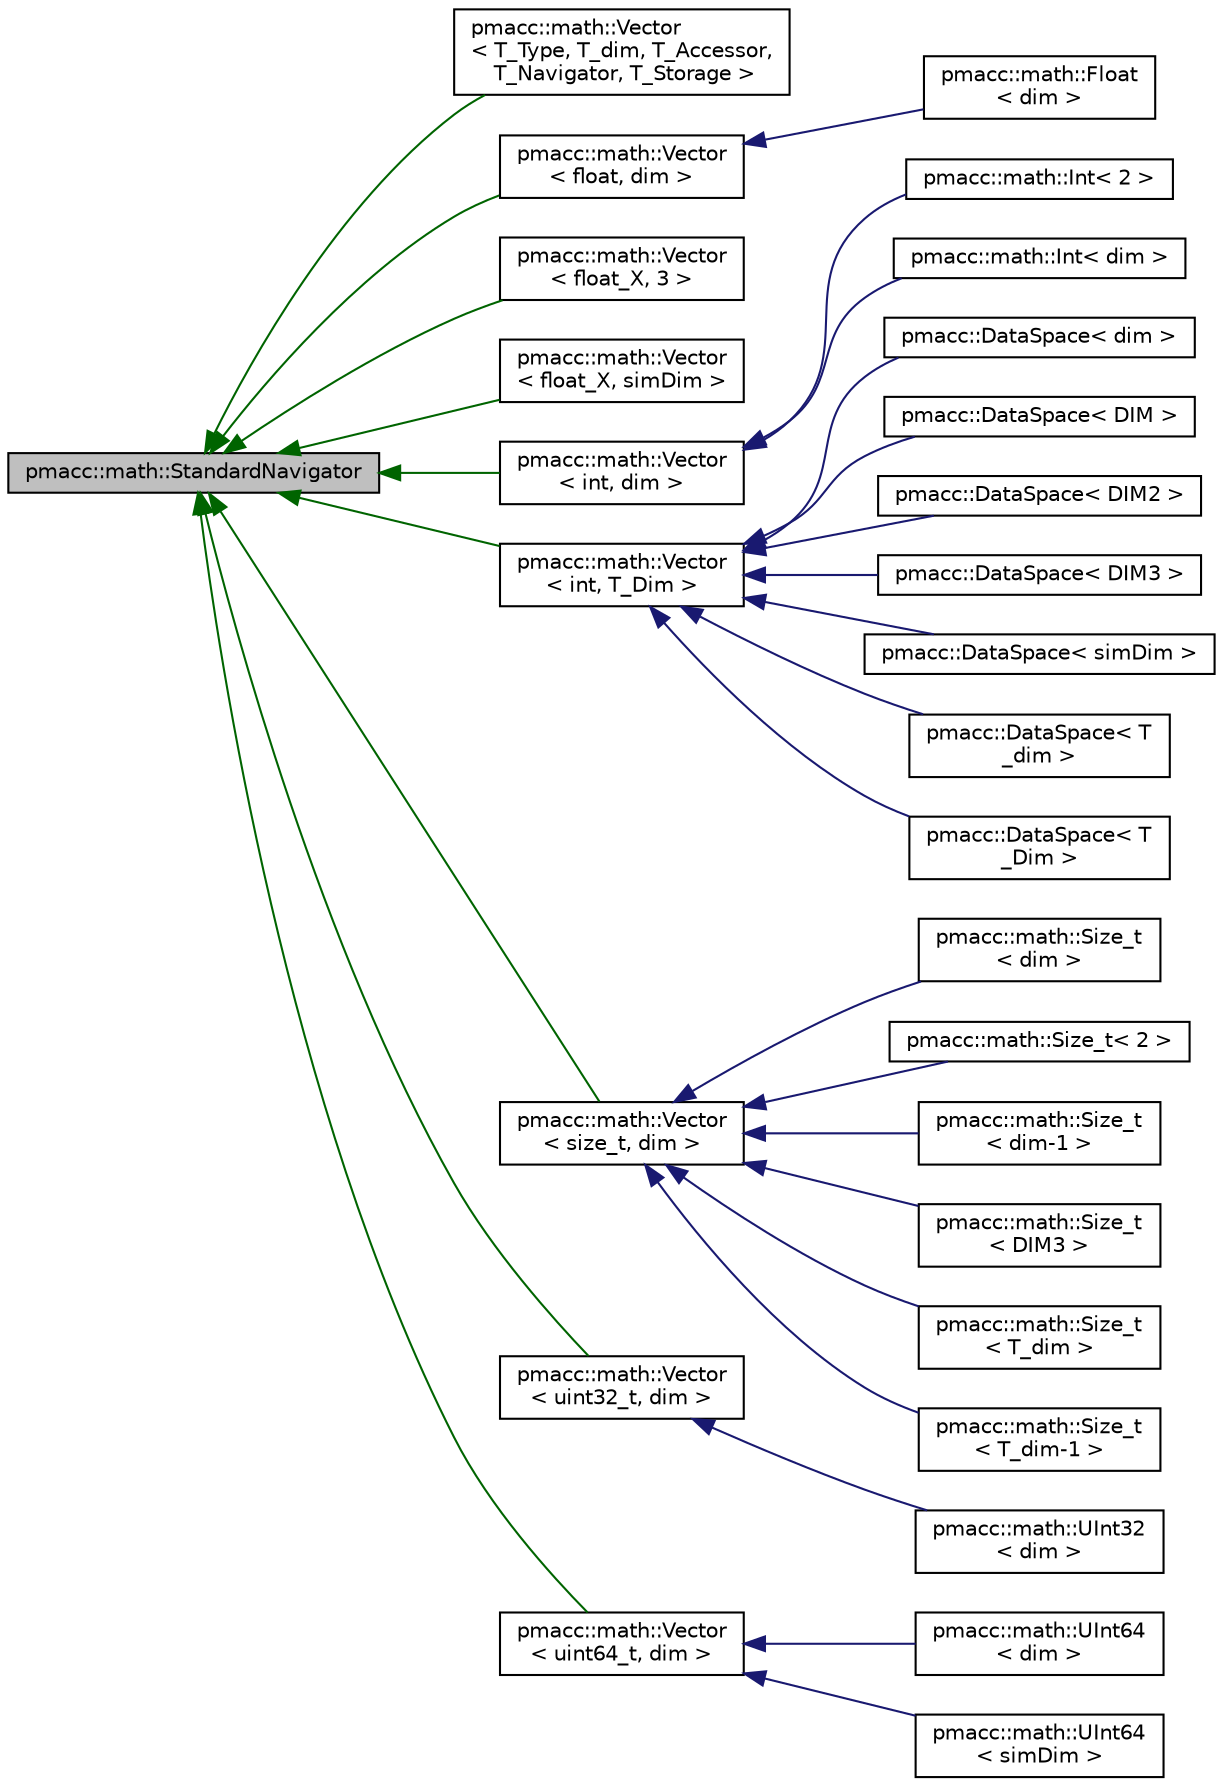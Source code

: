 digraph "pmacc::math::StandardNavigator"
{
 // LATEX_PDF_SIZE
  edge [fontname="Helvetica",fontsize="10",labelfontname="Helvetica",labelfontsize="10"];
  node [fontname="Helvetica",fontsize="10",shape=record];
  rankdir="LR";
  Node1 [label="pmacc::math::StandardNavigator",height=0.2,width=0.4,color="black", fillcolor="grey75", style="filled", fontcolor="black",tooltip=" "];
  Node1 -> Node2 [dir="back",color="darkgreen",fontsize="10",style="solid",fontname="Helvetica"];
  Node2 [label="pmacc::math::Vector\l\< T_Type, T_dim, T_Accessor,\l T_Navigator, T_Storage \>",height=0.2,width=0.4,color="black", fillcolor="white", style="filled",URL="$structpmacc_1_1math_1_1_vector.html",tooltip=" "];
  Node1 -> Node3 [dir="back",color="darkgreen",fontsize="10",style="solid",fontname="Helvetica"];
  Node3 [label="pmacc::math::Vector\l\< float, dim \>",height=0.2,width=0.4,color="black", fillcolor="white", style="filled",URL="$structpmacc_1_1math_1_1_vector.html",tooltip=" "];
  Node3 -> Node4 [dir="back",color="midnightblue",fontsize="10",style="solid",fontname="Helvetica"];
  Node4 [label="pmacc::math::Float\l\< dim \>",height=0.2,width=0.4,color="black", fillcolor="white", style="filled",URL="$structpmacc_1_1math_1_1_float.html",tooltip=" "];
  Node1 -> Node5 [dir="back",color="darkgreen",fontsize="10",style="solid",fontname="Helvetica"];
  Node5 [label="pmacc::math::Vector\l\< float_X, 3 \>",height=0.2,width=0.4,color="black", fillcolor="white", style="filled",URL="$structpmacc_1_1math_1_1_vector.html",tooltip=" "];
  Node1 -> Node6 [dir="back",color="darkgreen",fontsize="10",style="solid",fontname="Helvetica"];
  Node6 [label="pmacc::math::Vector\l\< float_X, simDim \>",height=0.2,width=0.4,color="black", fillcolor="white", style="filled",URL="$structpmacc_1_1math_1_1_vector.html",tooltip=" "];
  Node1 -> Node7 [dir="back",color="darkgreen",fontsize="10",style="solid",fontname="Helvetica"];
  Node7 [label="pmacc::math::Vector\l\< int, dim \>",height=0.2,width=0.4,color="black", fillcolor="white", style="filled",URL="$structpmacc_1_1math_1_1_vector.html",tooltip=" "];
  Node7 -> Node8 [dir="back",color="midnightblue",fontsize="10",style="solid",fontname="Helvetica"];
  Node8 [label="pmacc::math::Int\< 2 \>",height=0.2,width=0.4,color="black", fillcolor="white", style="filled",URL="$structpmacc_1_1math_1_1_int.html",tooltip=" "];
  Node7 -> Node9 [dir="back",color="midnightblue",fontsize="10",style="solid",fontname="Helvetica"];
  Node9 [label="pmacc::math::Int\< dim \>",height=0.2,width=0.4,color="black", fillcolor="white", style="filled",URL="$structpmacc_1_1math_1_1_int.html",tooltip=" "];
  Node1 -> Node10 [dir="back",color="darkgreen",fontsize="10",style="solid",fontname="Helvetica"];
  Node10 [label="pmacc::math::Vector\l\< int, T_Dim \>",height=0.2,width=0.4,color="black", fillcolor="white", style="filled",URL="$structpmacc_1_1math_1_1_vector.html",tooltip=" "];
  Node10 -> Node11 [dir="back",color="midnightblue",fontsize="10",style="solid",fontname="Helvetica"];
  Node11 [label="pmacc::DataSpace\< dim \>",height=0.2,width=0.4,color="black", fillcolor="white", style="filled",URL="$classpmacc_1_1_data_space.html",tooltip=" "];
  Node10 -> Node12 [dir="back",color="midnightblue",fontsize="10",style="solid",fontname="Helvetica"];
  Node12 [label="pmacc::DataSpace\< DIM \>",height=0.2,width=0.4,color="black", fillcolor="white", style="filled",URL="$classpmacc_1_1_data_space.html",tooltip=" "];
  Node10 -> Node13 [dir="back",color="midnightblue",fontsize="10",style="solid",fontname="Helvetica"];
  Node13 [label="pmacc::DataSpace\< DIM2 \>",height=0.2,width=0.4,color="black", fillcolor="white", style="filled",URL="$classpmacc_1_1_data_space.html",tooltip=" "];
  Node10 -> Node14 [dir="back",color="midnightblue",fontsize="10",style="solid",fontname="Helvetica"];
  Node14 [label="pmacc::DataSpace\< DIM3 \>",height=0.2,width=0.4,color="black", fillcolor="white", style="filled",URL="$classpmacc_1_1_data_space.html",tooltip=" "];
  Node10 -> Node15 [dir="back",color="midnightblue",fontsize="10",style="solid",fontname="Helvetica"];
  Node15 [label="pmacc::DataSpace\< simDim \>",height=0.2,width=0.4,color="black", fillcolor="white", style="filled",URL="$classpmacc_1_1_data_space.html",tooltip=" "];
  Node10 -> Node16 [dir="back",color="midnightblue",fontsize="10",style="solid",fontname="Helvetica"];
  Node16 [label="pmacc::DataSpace\< T\l_dim \>",height=0.2,width=0.4,color="black", fillcolor="white", style="filled",URL="$classpmacc_1_1_data_space.html",tooltip=" "];
  Node10 -> Node17 [dir="back",color="midnightblue",fontsize="10",style="solid",fontname="Helvetica"];
  Node17 [label="pmacc::DataSpace\< T\l_Dim \>",height=0.2,width=0.4,color="black", fillcolor="white", style="filled",URL="$classpmacc_1_1_data_space.html",tooltip="A T_Dim-dimensional data space."];
  Node1 -> Node18 [dir="back",color="darkgreen",fontsize="10",style="solid",fontname="Helvetica"];
  Node18 [label="pmacc::math::Vector\l\< size_t, dim \>",height=0.2,width=0.4,color="black", fillcolor="white", style="filled",URL="$structpmacc_1_1math_1_1_vector.html",tooltip=" "];
  Node18 -> Node19 [dir="back",color="midnightblue",fontsize="10",style="solid",fontname="Helvetica"];
  Node19 [label="pmacc::math::Size_t\l\< dim \>",height=0.2,width=0.4,color="black", fillcolor="white", style="filled",URL="$structpmacc_1_1math_1_1_size__t.html",tooltip=" "];
  Node18 -> Node20 [dir="back",color="midnightblue",fontsize="10",style="solid",fontname="Helvetica"];
  Node20 [label="pmacc::math::Size_t\< 2 \>",height=0.2,width=0.4,color="black", fillcolor="white", style="filled",URL="$structpmacc_1_1math_1_1_size__t.html",tooltip=" "];
  Node18 -> Node21 [dir="back",color="midnightblue",fontsize="10",style="solid",fontname="Helvetica"];
  Node21 [label="pmacc::math::Size_t\l\< dim-1 \>",height=0.2,width=0.4,color="black", fillcolor="white", style="filled",URL="$structpmacc_1_1math_1_1_size__t.html",tooltip=" "];
  Node18 -> Node22 [dir="back",color="midnightblue",fontsize="10",style="solid",fontname="Helvetica"];
  Node22 [label="pmacc::math::Size_t\l\< DIM3 \>",height=0.2,width=0.4,color="black", fillcolor="white", style="filled",URL="$structpmacc_1_1math_1_1_size__t.html",tooltip=" "];
  Node18 -> Node23 [dir="back",color="midnightblue",fontsize="10",style="solid",fontname="Helvetica"];
  Node23 [label="pmacc::math::Size_t\l\< T_dim \>",height=0.2,width=0.4,color="black", fillcolor="white", style="filled",URL="$structpmacc_1_1math_1_1_size__t.html",tooltip=" "];
  Node18 -> Node24 [dir="back",color="midnightblue",fontsize="10",style="solid",fontname="Helvetica"];
  Node24 [label="pmacc::math::Size_t\l\< T_dim-1 \>",height=0.2,width=0.4,color="black", fillcolor="white", style="filled",URL="$structpmacc_1_1math_1_1_size__t.html",tooltip=" "];
  Node1 -> Node25 [dir="back",color="darkgreen",fontsize="10",style="solid",fontname="Helvetica"];
  Node25 [label="pmacc::math::Vector\l\< uint32_t, dim \>",height=0.2,width=0.4,color="black", fillcolor="white", style="filled",URL="$structpmacc_1_1math_1_1_vector.html",tooltip=" "];
  Node25 -> Node26 [dir="back",color="midnightblue",fontsize="10",style="solid",fontname="Helvetica"];
  Node26 [label="pmacc::math::UInt32\l\< dim \>",height=0.2,width=0.4,color="black", fillcolor="white", style="filled",URL="$structpmacc_1_1math_1_1_u_int32.html",tooltip=" "];
  Node1 -> Node27 [dir="back",color="darkgreen",fontsize="10",style="solid",fontname="Helvetica"];
  Node27 [label="pmacc::math::Vector\l\< uint64_t, dim \>",height=0.2,width=0.4,color="black", fillcolor="white", style="filled",URL="$structpmacc_1_1math_1_1_vector.html",tooltip=" "];
  Node27 -> Node28 [dir="back",color="midnightblue",fontsize="10",style="solid",fontname="Helvetica"];
  Node28 [label="pmacc::math::UInt64\l\< dim \>",height=0.2,width=0.4,color="black", fillcolor="white", style="filled",URL="$structpmacc_1_1math_1_1_u_int64.html",tooltip=" "];
  Node27 -> Node29 [dir="back",color="midnightblue",fontsize="10",style="solid",fontname="Helvetica"];
  Node29 [label="pmacc::math::UInt64\l\< simDim \>",height=0.2,width=0.4,color="black", fillcolor="white", style="filled",URL="$structpmacc_1_1math_1_1_u_int64.html",tooltip=" "];
}
